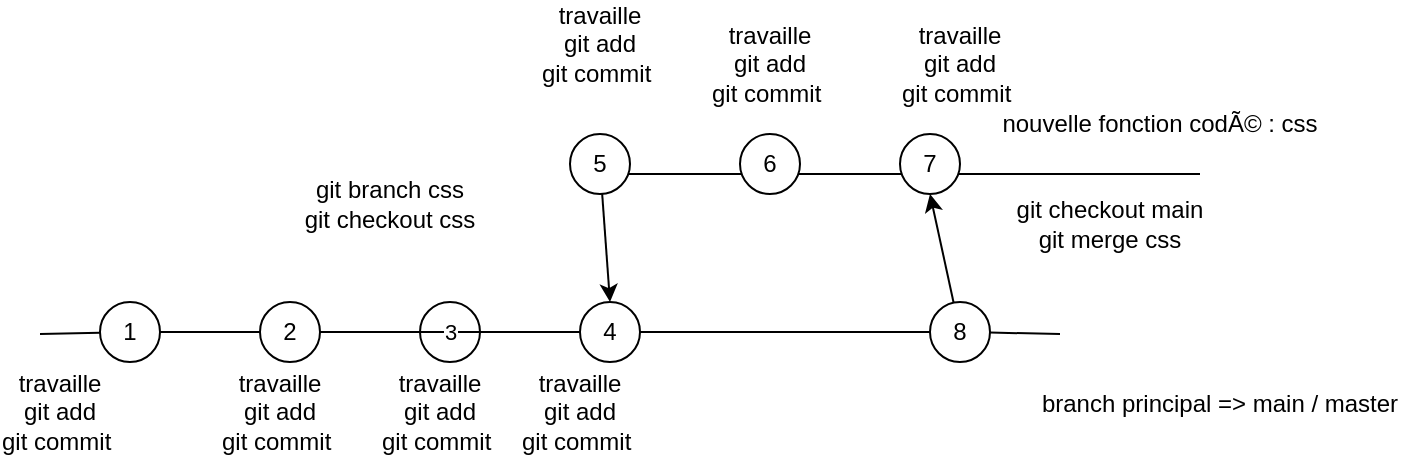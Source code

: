 <mxfile>
    <diagram id="5J34FBIfRJGB-koZ3E8v" name="Page-1">
        <mxGraphModel dx="799" dy="328" grid="1" gridSize="10" guides="1" tooltips="1" connect="1" arrows="1" fold="1" page="1" pageScale="1" pageWidth="850" pageHeight="1100" math="0" shadow="0">
            <root>
                <mxCell id="0"/>
                <mxCell id="1" parent="0"/>
                <mxCell id="2" value="" style="endArrow=none;html=1;startArrow=none;" edge="1" parent="1" source="28">
                    <mxGeometry width="50" height="50" relative="1" as="geometry">
                        <mxPoint x="160" y="200" as="sourcePoint"/>
                        <mxPoint x="670" y="200" as="targetPoint"/>
                    </mxGeometry>
                </mxCell>
                <mxCell id="3" value="branch principal =&amp;gt; main / master&lt;br&gt;" style="text;html=1;strokeColor=none;fillColor=none;align=center;verticalAlign=middle;whiteSpace=wrap;rounded=0;" vertex="1" parent="1">
                    <mxGeometry x="650" y="220" width="200" height="30" as="geometry"/>
                </mxCell>
                <mxCell id="5" value="" style="endArrow=none;html=1;" edge="1" parent="1" target="4">
                    <mxGeometry width="50" height="50" relative="1" as="geometry">
                        <mxPoint x="160" y="200" as="sourcePoint"/>
                        <mxPoint x="670" y="200" as="targetPoint"/>
                    </mxGeometry>
                </mxCell>
                <mxCell id="4" value="1" style="ellipse;whiteSpace=wrap;html=1;" vertex="1" parent="1">
                    <mxGeometry x="190" y="184" width="30" height="30" as="geometry"/>
                </mxCell>
                <mxCell id="7" value="" style="endArrow=none;html=1;startArrow=none;" edge="1" parent="1" source="4" target="6">
                    <mxGeometry width="50" height="50" relative="1" as="geometry">
                        <mxPoint x="220.0" y="199.032" as="sourcePoint"/>
                        <mxPoint x="670" y="200" as="targetPoint"/>
                    </mxGeometry>
                </mxCell>
                <mxCell id="6" value="2" style="ellipse;whiteSpace=wrap;html=1;" vertex="1" parent="1">
                    <mxGeometry x="270" y="184" width="30" height="30" as="geometry"/>
                </mxCell>
                <mxCell id="8" value="" style="ellipse;whiteSpace=wrap;html=1;" vertex="1" parent="1">
                    <mxGeometry x="350" y="184" width="30" height="30" as="geometry"/>
                </mxCell>
                <mxCell id="10" value="3" style="endArrow=none;html=1;startArrow=none;" edge="1" parent="1" source="6" target="9">
                    <mxGeometry width="50" height="50" relative="1" as="geometry">
                        <mxPoint x="300.0" y="199.039" as="sourcePoint"/>
                        <mxPoint x="670" y="200" as="targetPoint"/>
                    </mxGeometry>
                </mxCell>
                <mxCell id="9" value="4" style="ellipse;whiteSpace=wrap;html=1;" vertex="1" parent="1">
                    <mxGeometry x="430" y="184" width="30" height="30" as="geometry"/>
                </mxCell>
                <mxCell id="13" value="travaille&lt;br&gt;git add&lt;br&gt;git commit&amp;nbsp;" style="text;html=1;strokeColor=none;fillColor=none;align=center;verticalAlign=middle;whiteSpace=wrap;rounded=0;" vertex="1" parent="1">
                    <mxGeometry x="140" y="224" width="60" height="30" as="geometry"/>
                </mxCell>
                <mxCell id="14" value="travaille&lt;br&gt;git add&lt;br&gt;git commit&amp;nbsp;" style="text;html=1;strokeColor=none;fillColor=none;align=center;verticalAlign=middle;whiteSpace=wrap;rounded=0;" vertex="1" parent="1">
                    <mxGeometry x="250" y="224" width="60" height="30" as="geometry"/>
                </mxCell>
                <mxCell id="15" value="travaille&lt;br&gt;git add&lt;br&gt;git commit&amp;nbsp;" style="text;html=1;strokeColor=none;fillColor=none;align=center;verticalAlign=middle;whiteSpace=wrap;rounded=0;" vertex="1" parent="1">
                    <mxGeometry x="330" y="224" width="60" height="30" as="geometry"/>
                </mxCell>
                <mxCell id="16" value="" style="endArrow=none;html=1;" edge="1" parent="1">
                    <mxGeometry width="50" height="50" relative="1" as="geometry">
                        <mxPoint x="440" y="120" as="sourcePoint"/>
                        <mxPoint x="740" y="120" as="targetPoint"/>
                    </mxGeometry>
                </mxCell>
                <mxCell id="17" value="nouvelle fonction codÃ© : css" style="text;html=1;strokeColor=none;fillColor=none;align=center;verticalAlign=middle;whiteSpace=wrap;rounded=0;" vertex="1" parent="1">
                    <mxGeometry x="620" y="80" width="200" height="30" as="geometry"/>
                </mxCell>
                <mxCell id="18" value="travaille&lt;br&gt;git add&lt;br&gt;git commit&amp;nbsp;" style="text;html=1;strokeColor=none;fillColor=none;align=center;verticalAlign=middle;whiteSpace=wrap;rounded=0;" vertex="1" parent="1">
                    <mxGeometry x="400" y="224" width="60" height="30" as="geometry"/>
                </mxCell>
                <mxCell id="19" value="git branch css&lt;br&gt;git checkout css" style="text;html=1;strokeColor=none;fillColor=none;align=center;verticalAlign=middle;whiteSpace=wrap;rounded=0;" vertex="1" parent="1">
                    <mxGeometry x="245" y="120" width="180" height="30" as="geometry"/>
                </mxCell>
                <mxCell id="32" style="edgeStyle=none;html=1;entryX=0.5;entryY=0;entryDx=0;entryDy=0;" edge="1" parent="1" source="20" target="9">
                    <mxGeometry relative="1" as="geometry"/>
                </mxCell>
                <mxCell id="20" value="5" style="ellipse;whiteSpace=wrap;html=1;" vertex="1" parent="1">
                    <mxGeometry x="425" y="100" width="30" height="30" as="geometry"/>
                </mxCell>
                <mxCell id="22" value="6" style="ellipse;whiteSpace=wrap;html=1;" vertex="1" parent="1">
                    <mxGeometry x="510" y="100" width="30" height="30" as="geometry"/>
                </mxCell>
                <mxCell id="23" value="7" style="ellipse;whiteSpace=wrap;html=1;" vertex="1" parent="1">
                    <mxGeometry x="590" y="100" width="30" height="30" as="geometry"/>
                </mxCell>
                <mxCell id="25" value="travaille&lt;br&gt;git add&lt;br&gt;git commit&amp;nbsp;" style="text;html=1;strokeColor=none;fillColor=none;align=center;verticalAlign=middle;whiteSpace=wrap;rounded=0;" vertex="1" parent="1">
                    <mxGeometry x="410" y="40" width="60" height="30" as="geometry"/>
                </mxCell>
                <mxCell id="26" value="travaille&lt;br&gt;git add&lt;br&gt;git commit&amp;nbsp;" style="text;html=1;strokeColor=none;fillColor=none;align=center;verticalAlign=middle;whiteSpace=wrap;rounded=0;" vertex="1" parent="1">
                    <mxGeometry x="495" y="50" width="60" height="30" as="geometry"/>
                </mxCell>
                <mxCell id="27" value="travaille&lt;br&gt;git add&lt;br&gt;git commit&amp;nbsp;" style="text;html=1;strokeColor=none;fillColor=none;align=center;verticalAlign=middle;whiteSpace=wrap;rounded=0;" vertex="1" parent="1">
                    <mxGeometry x="590" y="50" width="60" height="30" as="geometry"/>
                </mxCell>
                <mxCell id="29" value="" style="endArrow=none;html=1;startArrow=none;" edge="1" parent="1" source="9" target="28">
                    <mxGeometry width="50" height="50" relative="1" as="geometry">
                        <mxPoint x="460.0" y="199.067" as="sourcePoint"/>
                        <mxPoint x="670" y="200" as="targetPoint"/>
                    </mxGeometry>
                </mxCell>
                <mxCell id="30" style="edgeStyle=none;html=1;entryX=0.5;entryY=1;entryDx=0;entryDy=0;" edge="1" parent="1" source="28" target="23">
                    <mxGeometry relative="1" as="geometry"/>
                </mxCell>
                <mxCell id="28" value="8" style="ellipse;whiteSpace=wrap;html=1;" vertex="1" parent="1">
                    <mxGeometry x="605" y="184" width="30" height="30" as="geometry"/>
                </mxCell>
                <mxCell id="31" value="git checkout main&lt;br&gt;git merge css" style="text;html=1;strokeColor=none;fillColor=none;align=center;verticalAlign=middle;whiteSpace=wrap;rounded=0;" vertex="1" parent="1">
                    <mxGeometry x="605" y="130" width="180" height="30" as="geometry"/>
                </mxCell>
            </root>
        </mxGraphModel>
    </diagram>
</mxfile>